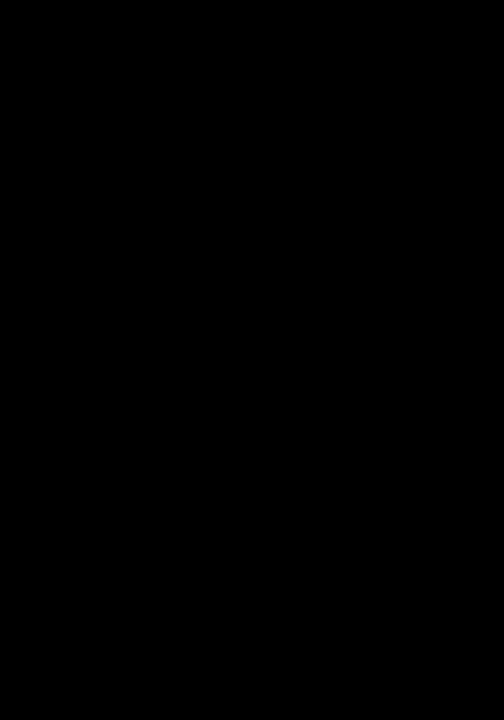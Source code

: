 #Copyright S. V. Paulauskas 2012
#Distributed under GPL v.3.0
#This gnuplot script will execute with fitAll.bash to
#  perform fits on data taken from LeRIBSS
#Associated file: fitAll.bash
reset
#set terminal wxt enhanced

source='3'
folderName='test00'
labelYPos=''
clover='clover3'
leaf='leaf3'
fitType='quad'

fileCommand(m,n,o,p) = sprintf('< paste %s %s/data/%s-%s.dat',m,n,o,p)
graphTitle(n,m,o) = sprintf("Energy vs. Centroid\n%s %s - using %s",n,m,o)
psName(n,m,o) = sprintf("%s-%s-%s.ps",n,m,o)

a=1.
b=1.
c=1.
d=1.

f(x)=a*x**2+b*x+c

fit f(x) fileCommand(source,folderName, clover,leaf) u 3:2 via a,b,c

set label 1 sprintf("f(x) = %g (1/keV) x^2 + %g keV x + %g keV",a,b,c) at 250, labelYPos
set title graphTitle(clover,leaf,source)
set ylabel offset 2,0 "Energy (keV)"
unset key

set terminal postscript enhanced color solid "Helvetica" 12
set output psName(clover,leaf,fitType)

set lmargin 1

set multiplot
set tmargin 0
set size 1,0.6
set origin 0,0.4
plot fileCommand(source,folderName,clover,leaf) u 3:2, f(x)

set xlabel "Centroid (arb)"
unset title
unset label 1
set yrange [-1.5:1.5]
set tmargin 0
set bmargin 0
set size 1,0.4
set origin 0,0.0
plot fileCommand(source,folderName,clover,leaf) u 3:($2-f($3)), 0 lc -1

unset multiplot

